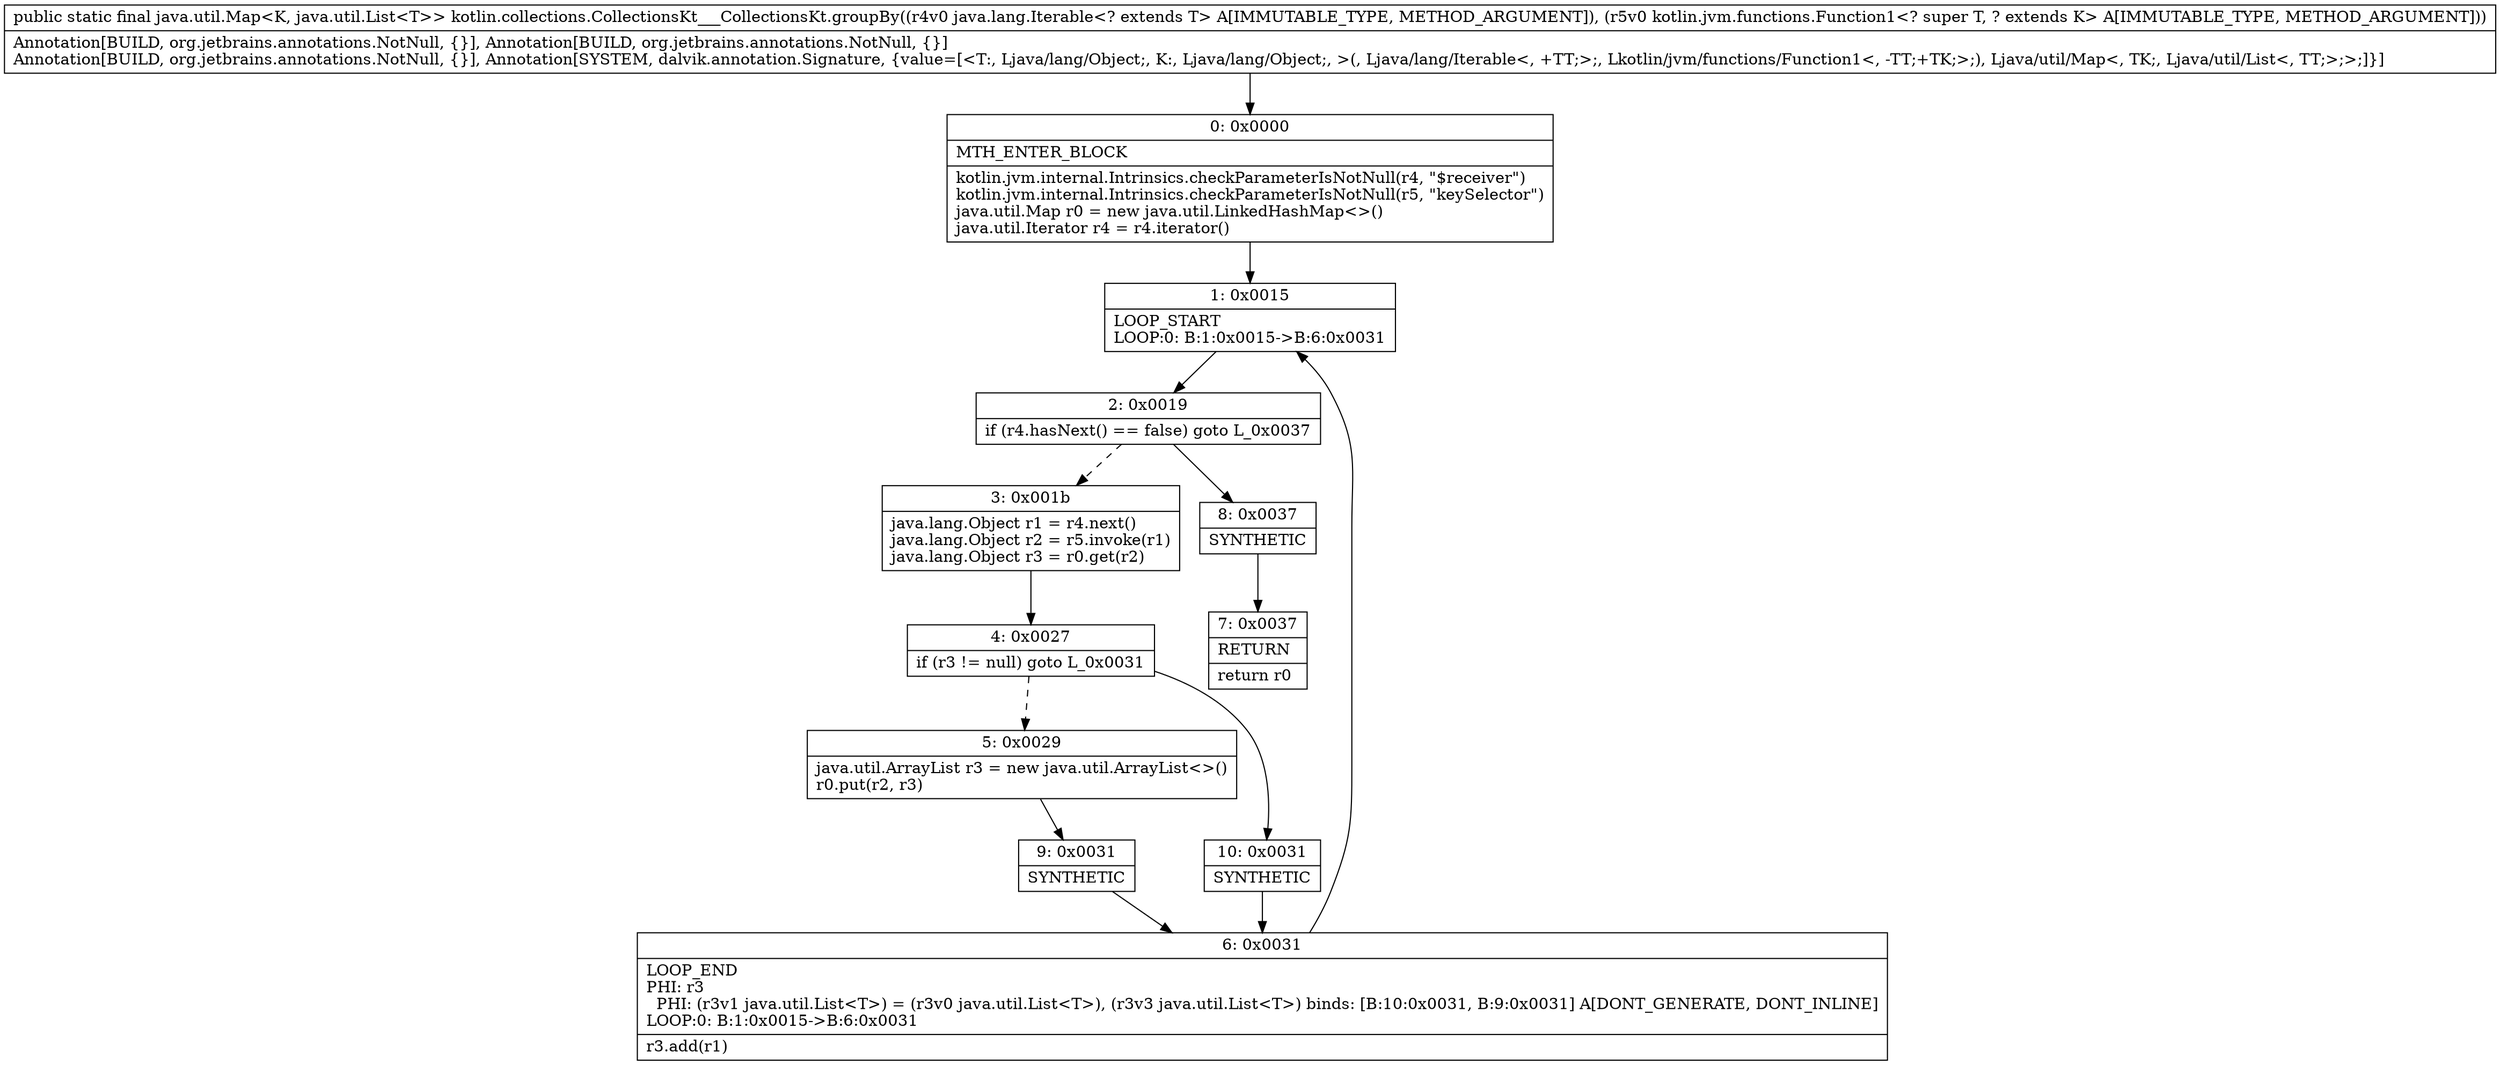 digraph "CFG forkotlin.collections.CollectionsKt___CollectionsKt.groupBy(Ljava\/lang\/Iterable;Lkotlin\/jvm\/functions\/Function1;)Ljava\/util\/Map;" {
Node_0 [shape=record,label="{0\:\ 0x0000|MTH_ENTER_BLOCK\l|kotlin.jvm.internal.Intrinsics.checkParameterIsNotNull(r4, \"$receiver\")\lkotlin.jvm.internal.Intrinsics.checkParameterIsNotNull(r5, \"keySelector\")\ljava.util.Map r0 = new java.util.LinkedHashMap\<\>()\ljava.util.Iterator r4 = r4.iterator()\l}"];
Node_1 [shape=record,label="{1\:\ 0x0015|LOOP_START\lLOOP:0: B:1:0x0015\-\>B:6:0x0031\l}"];
Node_2 [shape=record,label="{2\:\ 0x0019|if (r4.hasNext() == false) goto L_0x0037\l}"];
Node_3 [shape=record,label="{3\:\ 0x001b|java.lang.Object r1 = r4.next()\ljava.lang.Object r2 = r5.invoke(r1)\ljava.lang.Object r3 = r0.get(r2)\l}"];
Node_4 [shape=record,label="{4\:\ 0x0027|if (r3 != null) goto L_0x0031\l}"];
Node_5 [shape=record,label="{5\:\ 0x0029|java.util.ArrayList r3 = new java.util.ArrayList\<\>()\lr0.put(r2, r3)\l}"];
Node_6 [shape=record,label="{6\:\ 0x0031|LOOP_END\lPHI: r3 \l  PHI: (r3v1 java.util.List\<T\>) = (r3v0 java.util.List\<T\>), (r3v3 java.util.List\<T\>) binds: [B:10:0x0031, B:9:0x0031] A[DONT_GENERATE, DONT_INLINE]\lLOOP:0: B:1:0x0015\-\>B:6:0x0031\l|r3.add(r1)\l}"];
Node_7 [shape=record,label="{7\:\ 0x0037|RETURN\l|return r0\l}"];
Node_8 [shape=record,label="{8\:\ 0x0037|SYNTHETIC\l}"];
Node_9 [shape=record,label="{9\:\ 0x0031|SYNTHETIC\l}"];
Node_10 [shape=record,label="{10\:\ 0x0031|SYNTHETIC\l}"];
MethodNode[shape=record,label="{public static final java.util.Map\<K, java.util.List\<T\>\> kotlin.collections.CollectionsKt___CollectionsKt.groupBy((r4v0 java.lang.Iterable\<? extends T\> A[IMMUTABLE_TYPE, METHOD_ARGUMENT]), (r5v0 kotlin.jvm.functions.Function1\<? super T, ? extends K\> A[IMMUTABLE_TYPE, METHOD_ARGUMENT]))  | Annotation[BUILD, org.jetbrains.annotations.NotNull, \{\}], Annotation[BUILD, org.jetbrains.annotations.NotNull, \{\}]\lAnnotation[BUILD, org.jetbrains.annotations.NotNull, \{\}], Annotation[SYSTEM, dalvik.annotation.Signature, \{value=[\<T:, Ljava\/lang\/Object;, K:, Ljava\/lang\/Object;, \>(, Ljava\/lang\/Iterable\<, +TT;\>;, Lkotlin\/jvm\/functions\/Function1\<, \-TT;+TK;\>;), Ljava\/util\/Map\<, TK;, Ljava\/util\/List\<, TT;\>;\>;]\}]\l}"];
MethodNode -> Node_0;
Node_0 -> Node_1;
Node_1 -> Node_2;
Node_2 -> Node_3[style=dashed];
Node_2 -> Node_8;
Node_3 -> Node_4;
Node_4 -> Node_5[style=dashed];
Node_4 -> Node_10;
Node_5 -> Node_9;
Node_6 -> Node_1;
Node_8 -> Node_7;
Node_9 -> Node_6;
Node_10 -> Node_6;
}

